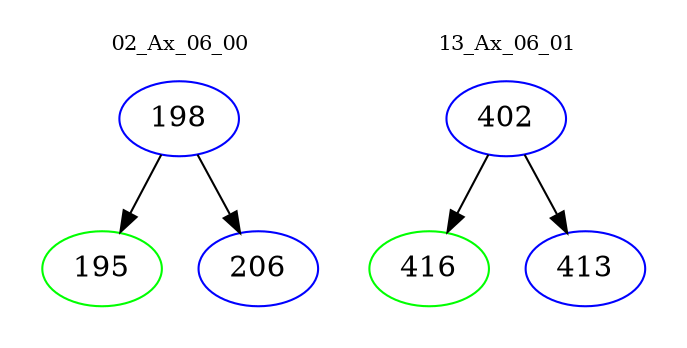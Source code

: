 digraph{
subgraph cluster_0 {
color = white
label = "02_Ax_06_00";
fontsize=10;
T0_198 [label="198", color="blue"]
T0_198 -> T0_195 [color="black"]
T0_195 [label="195", color="green"]
T0_198 -> T0_206 [color="black"]
T0_206 [label="206", color="blue"]
}
subgraph cluster_1 {
color = white
label = "13_Ax_06_01";
fontsize=10;
T1_402 [label="402", color="blue"]
T1_402 -> T1_416 [color="black"]
T1_416 [label="416", color="green"]
T1_402 -> T1_413 [color="black"]
T1_413 [label="413", color="blue"]
}
}

